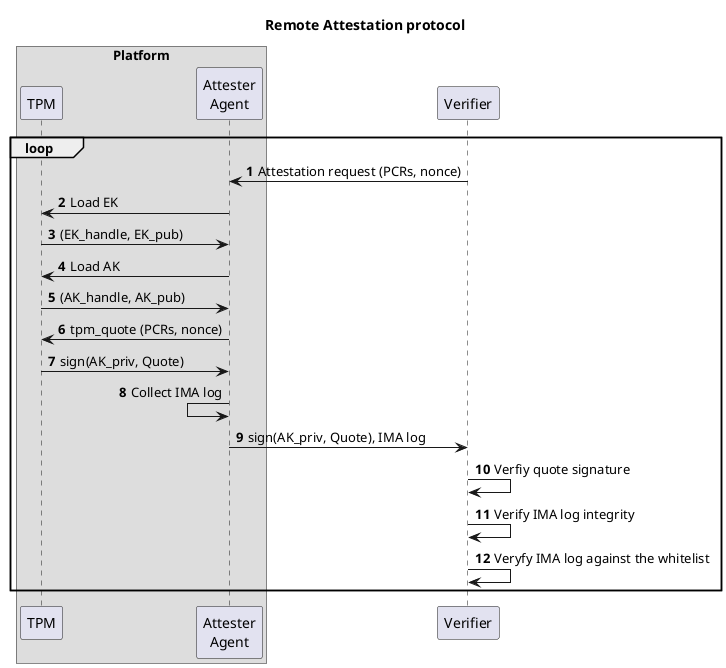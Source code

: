 @startuml remote_attestation
title
Remote Attestation protocol
end title

autonumber

box "Platform"
participant TPM
participant "Attester\nAgent" as attester_agent
endbox
participant "Verifier" as verifier

loop
verifier->attester_agent: Attestation request (PCRs, nonce)
attester_agent->TPM: Load EK
TPM->attester_agent: (EK_handle, EK_pub)
attester_agent->TPM: Load AK
TPM->attester_agent: (AK_handle, AK_pub)
attester_agent->TPM: tpm_quote (PCRs, nonce)
TPM->attester_agent: sign(AK_priv, Quote)
attester_agent<-attester_agent: Collect IMA log
attester_agent->verifier: sign(AK_priv, Quote), IMA log
verifier->verifier: Verfiy quote signature
verifier->verifier: Verify IMA log integrity
verifier->verifier: Veryfy IMA log against the whitelist
end